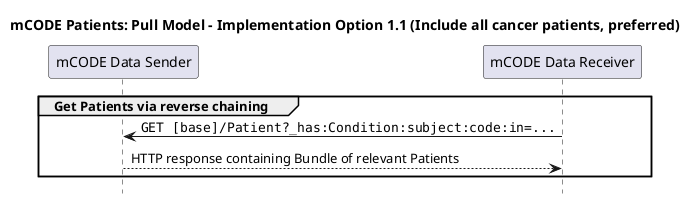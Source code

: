 @startuml
skinparam defaultFontName Arial

title mCODE Patients: Pull Model - Implementation Option 1.1 (Include all cancer patients, preferred)
hide footbox
participant "mCODE Data Sender" as Sender
participant "mCODE Data Receiver" as Receiver

group Get Patients via reverse chaining
    "Receiver" -> "Sender" : ""GET [base]/Patient?_has:Condition:subject:code:in=...""
    "Sender" --> "Receiver" : HTTP response containing Bundle of relevant Patients
end

@enduml
